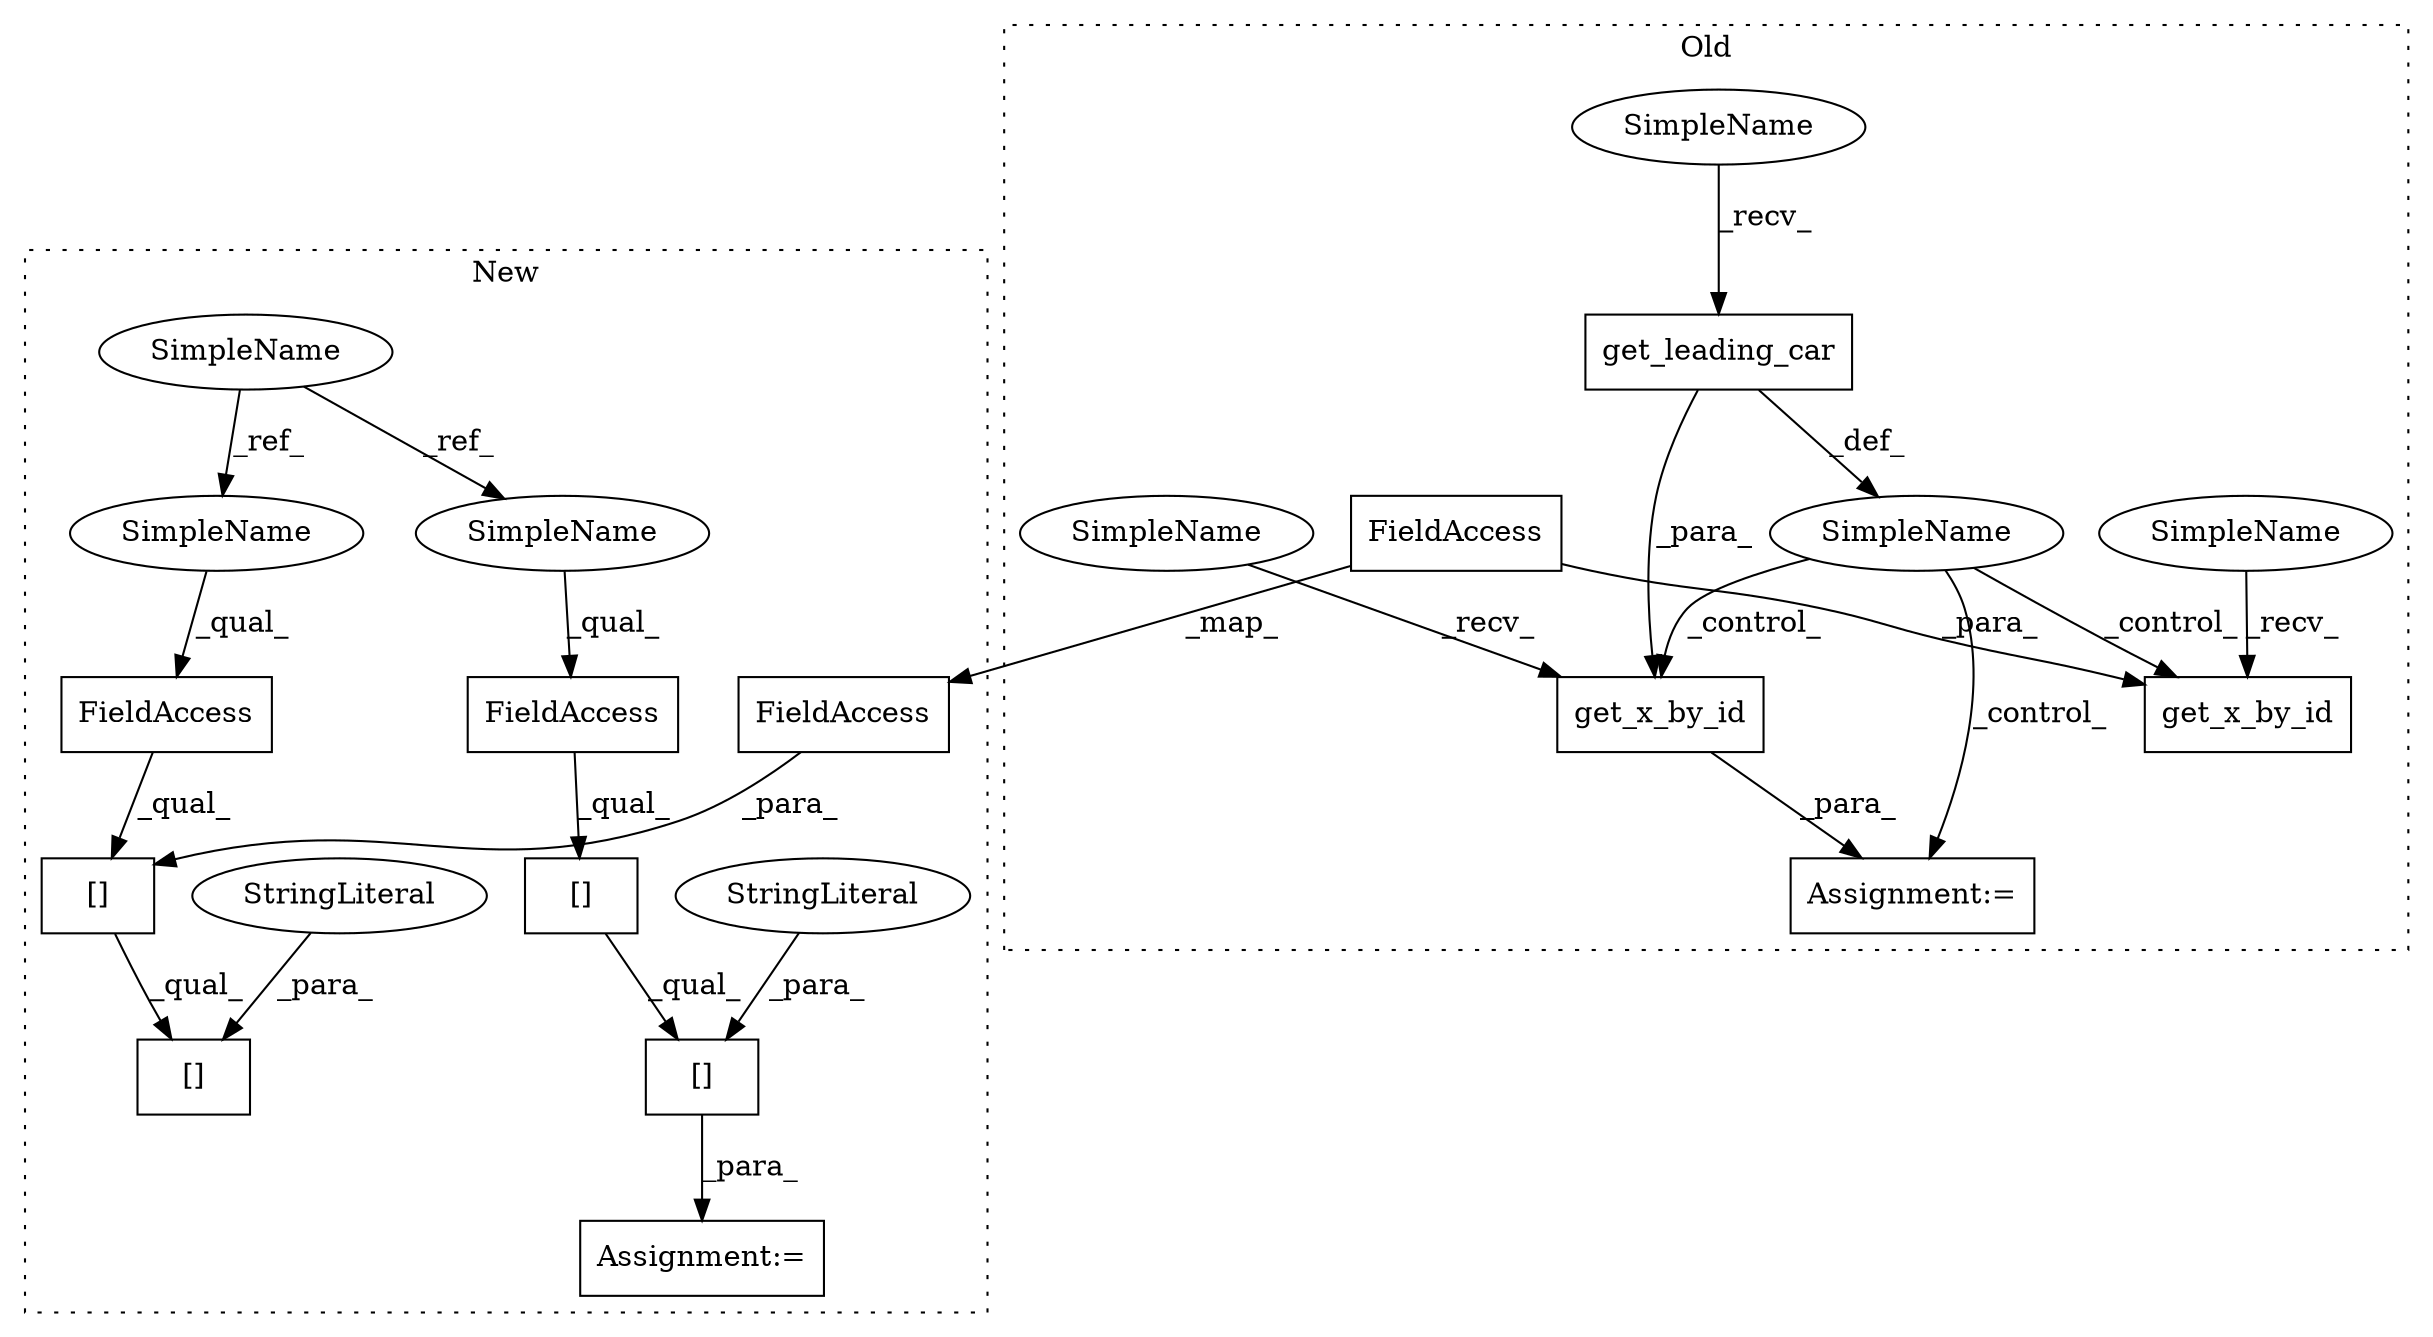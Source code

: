digraph G {
subgraph cluster0 {
1 [label="get_leading_car" a="32" s="1772,1809" l="16,1" shape="box"];
12 [label="get_x_by_id" a="32" s="1882,1901" l="12,1" shape="box"];
13 [label="SimpleName" a="42" s="" l="" shape="ellipse"];
14 [label="Assignment:=" a="7" s="1877" l="1" shape="box"];
15 [label="get_x_by_id" a="32" s="2015,2038" l="12,1" shape="box"];
17 [label="FieldAccess" a="22" s="2027" l="11" shape="box"];
20 [label="SimpleName" a="42" s="1878" l="3" shape="ellipse"];
21 [label="SimpleName" a="42" s="2011" l="3" shape="ellipse"];
22 [label="SimpleName" a="42" s="1768" l="3" shape="ellipse"];
label = "Old";
style="dotted";
}
subgraph cluster1 {
2 [label="[]" a="2" s="2355,2375" l="13,1" shape="box"];
3 [label="FieldAccess" a="22" s="2355" l="12" shape="box"];
4 [label="[]" a="2" s="2355,2396" l="22,1" shape="box"];
5 [label="StringLiteral" a="45" s="2377" l="19" shape="ellipse"];
6 [label="SimpleName" a="42" s="2009" l="3" shape="ellipse"];
7 [label="FieldAccess" a="22" s="2506" l="12" shape="box"];
8 [label="[]" a="2" s="2506,2530" l="13,1" shape="box"];
9 [label="Assignment:=" a="7" s="2354" l="1" shape="box"];
10 [label="[]" a="2" s="2506,2551" l="26,1" shape="box"];
11 [label="StringLiteral" a="45" s="2532" l="19" shape="ellipse"];
16 [label="FieldAccess" a="22" s="2519" l="11" shape="box"];
18 [label="SimpleName" a="42" s="2355" l="3" shape="ellipse"];
19 [label="SimpleName" a="42" s="2506" l="3" shape="ellipse"];
label = "New";
style="dotted";
}
1 -> 12 [label="_para_"];
1 -> 13 [label="_def_"];
2 -> 4 [label="_qual_"];
3 -> 2 [label="_qual_"];
4 -> 9 [label="_para_"];
5 -> 4 [label="_para_"];
6 -> 18 [label="_ref_"];
6 -> 19 [label="_ref_"];
7 -> 8 [label="_qual_"];
8 -> 10 [label="_qual_"];
11 -> 10 [label="_para_"];
12 -> 14 [label="_para_"];
13 -> 12 [label="_control_"];
13 -> 15 [label="_control_"];
13 -> 14 [label="_control_"];
16 -> 8 [label="_para_"];
17 -> 16 [label="_map_"];
17 -> 15 [label="_para_"];
18 -> 3 [label="_qual_"];
19 -> 7 [label="_qual_"];
20 -> 12 [label="_recv_"];
21 -> 15 [label="_recv_"];
22 -> 1 [label="_recv_"];
}